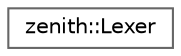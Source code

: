digraph "Graphical Class Hierarchy"
{
 // LATEX_PDF_SIZE
  bgcolor="transparent";
  edge [fontname=Helvetica,fontsize=10,labelfontname=Helvetica,labelfontsize=10];
  node [fontname=Helvetica,fontsize=10,shape=box,height=0.2,width=0.4];
  rankdir="LR";
  Node0 [id="Node000000",label="zenith::Lexer",height=0.2,width=0.4,color="grey40", fillcolor="white", style="filled",URL="$classzenith_1_1_lexer.html",tooltip=" "];
}
